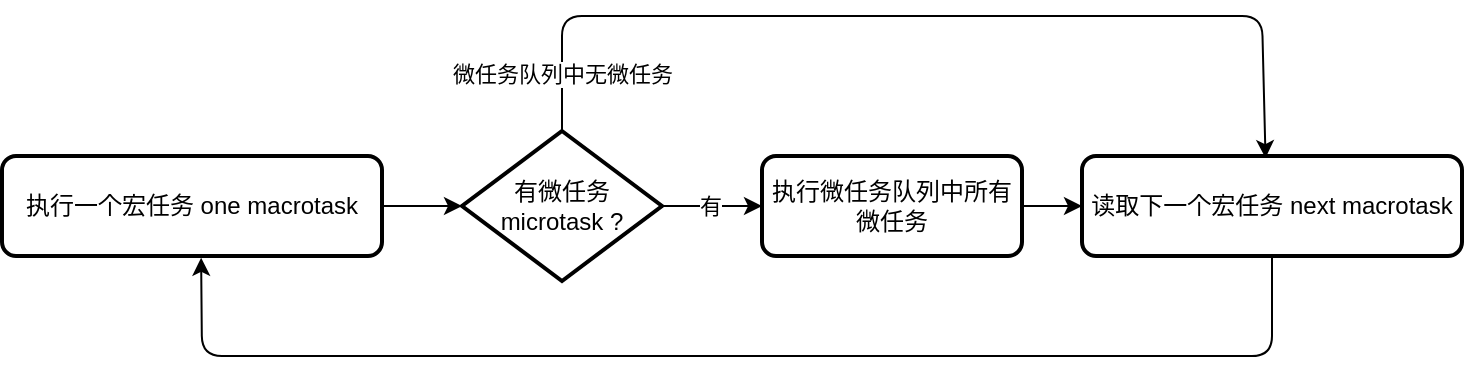 <mxfile version="14.7.4" type="embed"><diagram id="BuMQHo_z5nBaoxFdiPYB" name="第 1 页"><mxGraphModel dx="783" dy="746" grid="1" gridSize="10" guides="1" tooltips="1" connect="1" arrows="1" fold="1" page="1" pageScale="1" pageWidth="827" pageHeight="1169" math="0" shadow="0"><root><mxCell id="0"/><mxCell id="1" parent="0"/><mxCell id="8" value="" style="edgeStyle=none;html=1;" parent="1" source="3" target="7" edge="1"><mxGeometry relative="1" as="geometry"/></mxCell><mxCell id="3" value="执行一个宏任务 one macrotask" style="rounded=1;whiteSpace=wrap;html=1;absoluteArcSize=1;arcSize=14;strokeWidth=2;" parent="1" vertex="1"><mxGeometry x="60" y="370" width="190" height="50" as="geometry"/></mxCell><mxCell id="12" value="" style="edgeStyle=none;html=1;" parent="1" source="5" target="6" edge="1"><mxGeometry relative="1" as="geometry"/></mxCell><mxCell id="5" value="执行微任务队列中所有微任务" style="rounded=1;whiteSpace=wrap;html=1;absoluteArcSize=1;arcSize=14;strokeWidth=2;" parent="1" vertex="1"><mxGeometry x="440" y="370" width="130" height="50" as="geometry"/></mxCell><mxCell id="14" value="" style="edgeStyle=none;html=1;entryX=0.524;entryY=1.018;entryDx=0;entryDy=0;entryPerimeter=0;" parent="1" source="6" target="3" edge="1"><mxGeometry relative="1" as="geometry"><mxPoint x="110" y="470" as="targetPoint"/><Array as="points"><mxPoint x="695" y="470"/><mxPoint x="160" y="470"/></Array></mxGeometry></mxCell><mxCell id="6" value="读取下一个宏任务 next macrotask" style="rounded=1;whiteSpace=wrap;html=1;absoluteArcSize=1;arcSize=14;strokeWidth=2;" parent="1" vertex="1"><mxGeometry x="600" y="370" width="190" height="50" as="geometry"/></mxCell><mxCell id="9" value="" style="edgeStyle=none;html=1;" parent="1" source="7" target="5" edge="1"><mxGeometry relative="1" as="geometry"/></mxCell><mxCell id="15" value="有" style="edgeLabel;html=1;align=center;verticalAlign=middle;resizable=0;points=[];" vertex="1" connectable="0" parent="9"><mxGeometry x="0.073" relative="1" as="geometry"><mxPoint x="-3" as="offset"/></mxGeometry></mxCell><mxCell id="11" value="" style="edgeStyle=none;html=1;entryX=0.483;entryY=0.021;entryDx=0;entryDy=0;entryPerimeter=0;" parent="1" source="7" target="6" edge="1"><mxGeometry relative="1" as="geometry"><mxPoint x="740" y="300" as="targetPoint"/><Array as="points"><mxPoint x="340" y="300"/><mxPoint x="690" y="300"/></Array></mxGeometry></mxCell><mxCell id="16" value="微任务队列中无微任务" style="edgeLabel;html=1;align=center;verticalAlign=middle;resizable=0;points=[];" vertex="1" connectable="0" parent="11"><mxGeometry x="-0.88" relative="1" as="geometry"><mxPoint as="offset"/></mxGeometry></mxCell><mxCell id="7" value="有微任务microtask ?" style="strokeWidth=2;html=1;shape=mxgraph.flowchart.decision;whiteSpace=wrap;" parent="1" vertex="1"><mxGeometry x="290" y="357.5" width="100" height="75" as="geometry"/></mxCell></root></mxGraphModel></diagram></mxfile>